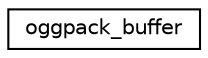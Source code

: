 digraph "Graphical Class Hierarchy"
{
 // LATEX_PDF_SIZE
  edge [fontname="Helvetica",fontsize="10",labelfontname="Helvetica",labelfontsize="10"];
  node [fontname="Helvetica",fontsize="10",shape=record];
  rankdir="LR";
  Node0 [label="oggpack_buffer",height=0.2,width=0.4,color="black", fillcolor="white", style="filled",URL="$d6/dd5/structoggpack__buffer.html",tooltip=" "];
}
